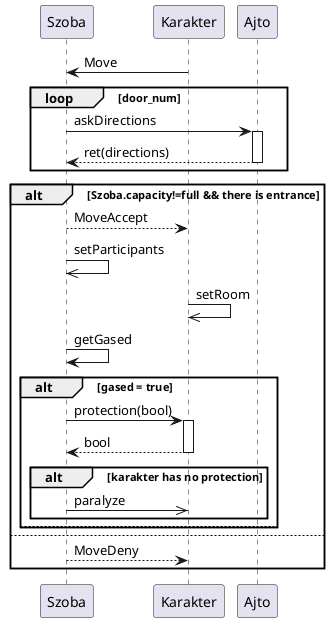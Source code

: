 @startuml Move
participant Szoba as sz
participant Karakter as k
participant Ajto as a

k->sz : Move

loop door_num
    sz->a ++: askDirections
    return ret(directions)
end

alt Szoba.capacity!=full && there is entrance
    sz-->k : MoveAccept
    sz->>sz : setParticipants
    k->>k : setRoom
    sz->sz : getGased

    alt gased = true
        sz->k ++: protection(bool)
        return bool
        alt karakter has no protection
            sz->>k : paralyze
        end
    else
    end
    
else
    sz-->k : MoveDeny
end

@enduml
